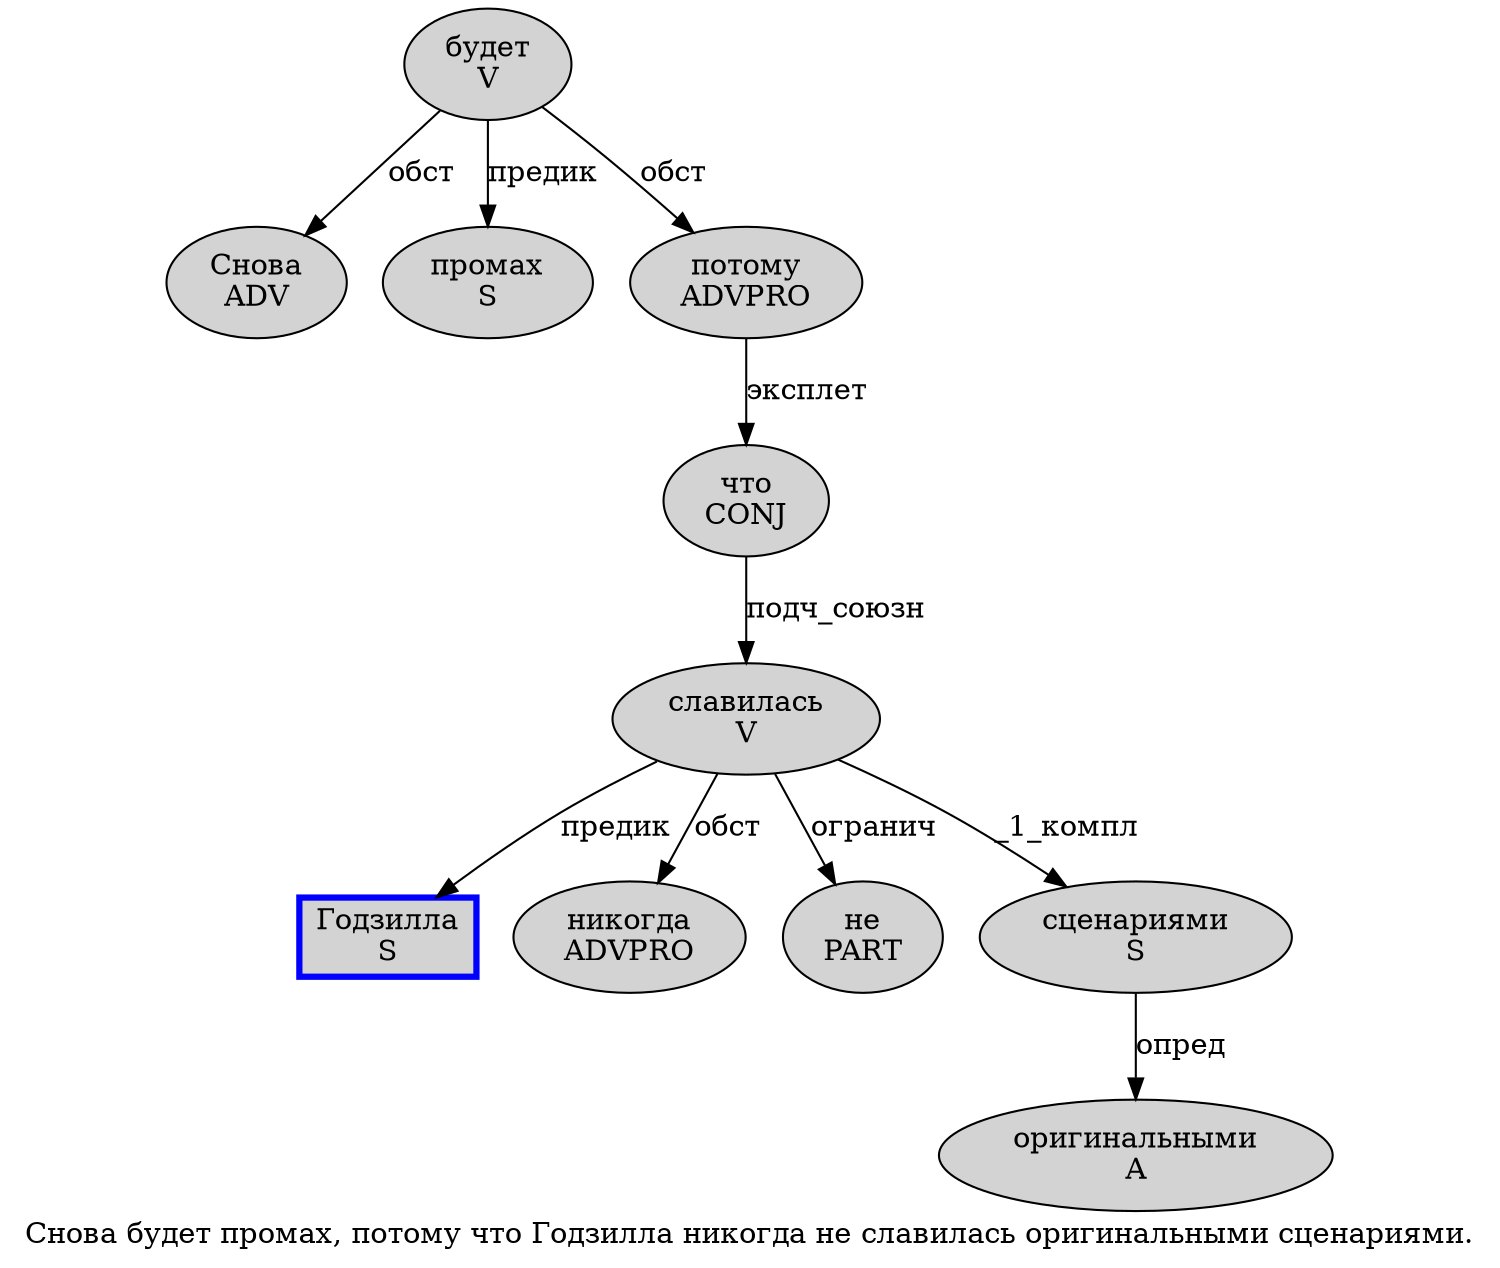 digraph SENTENCE_4681 {
	graph [label="Снова будет промах, потому что Годзилла никогда не славилась оригинальными сценариями."]
	node [style=filled]
		0 [label="Снова
ADV" color="" fillcolor=lightgray penwidth=1 shape=ellipse]
		1 [label="будет
V" color="" fillcolor=lightgray penwidth=1 shape=ellipse]
		2 [label="промах
S" color="" fillcolor=lightgray penwidth=1 shape=ellipse]
		4 [label="потому
ADVPRO" color="" fillcolor=lightgray penwidth=1 shape=ellipse]
		5 [label="что
CONJ" color="" fillcolor=lightgray penwidth=1 shape=ellipse]
		6 [label="Годзилла
S" color=blue fillcolor=lightgray penwidth=3 shape=box]
		7 [label="никогда
ADVPRO" color="" fillcolor=lightgray penwidth=1 shape=ellipse]
		8 [label="не
PART" color="" fillcolor=lightgray penwidth=1 shape=ellipse]
		9 [label="славилась
V" color="" fillcolor=lightgray penwidth=1 shape=ellipse]
		10 [label="оригинальными
A" color="" fillcolor=lightgray penwidth=1 shape=ellipse]
		11 [label="сценариями
S" color="" fillcolor=lightgray penwidth=1 shape=ellipse]
			1 -> 0 [label="обст"]
			1 -> 2 [label="предик"]
			1 -> 4 [label="обст"]
			4 -> 5 [label="эксплет"]
			5 -> 9 [label="подч_союзн"]
			9 -> 6 [label="предик"]
			9 -> 7 [label="обст"]
			9 -> 8 [label="огранич"]
			9 -> 11 [label="_1_компл"]
			11 -> 10 [label="опред"]
}